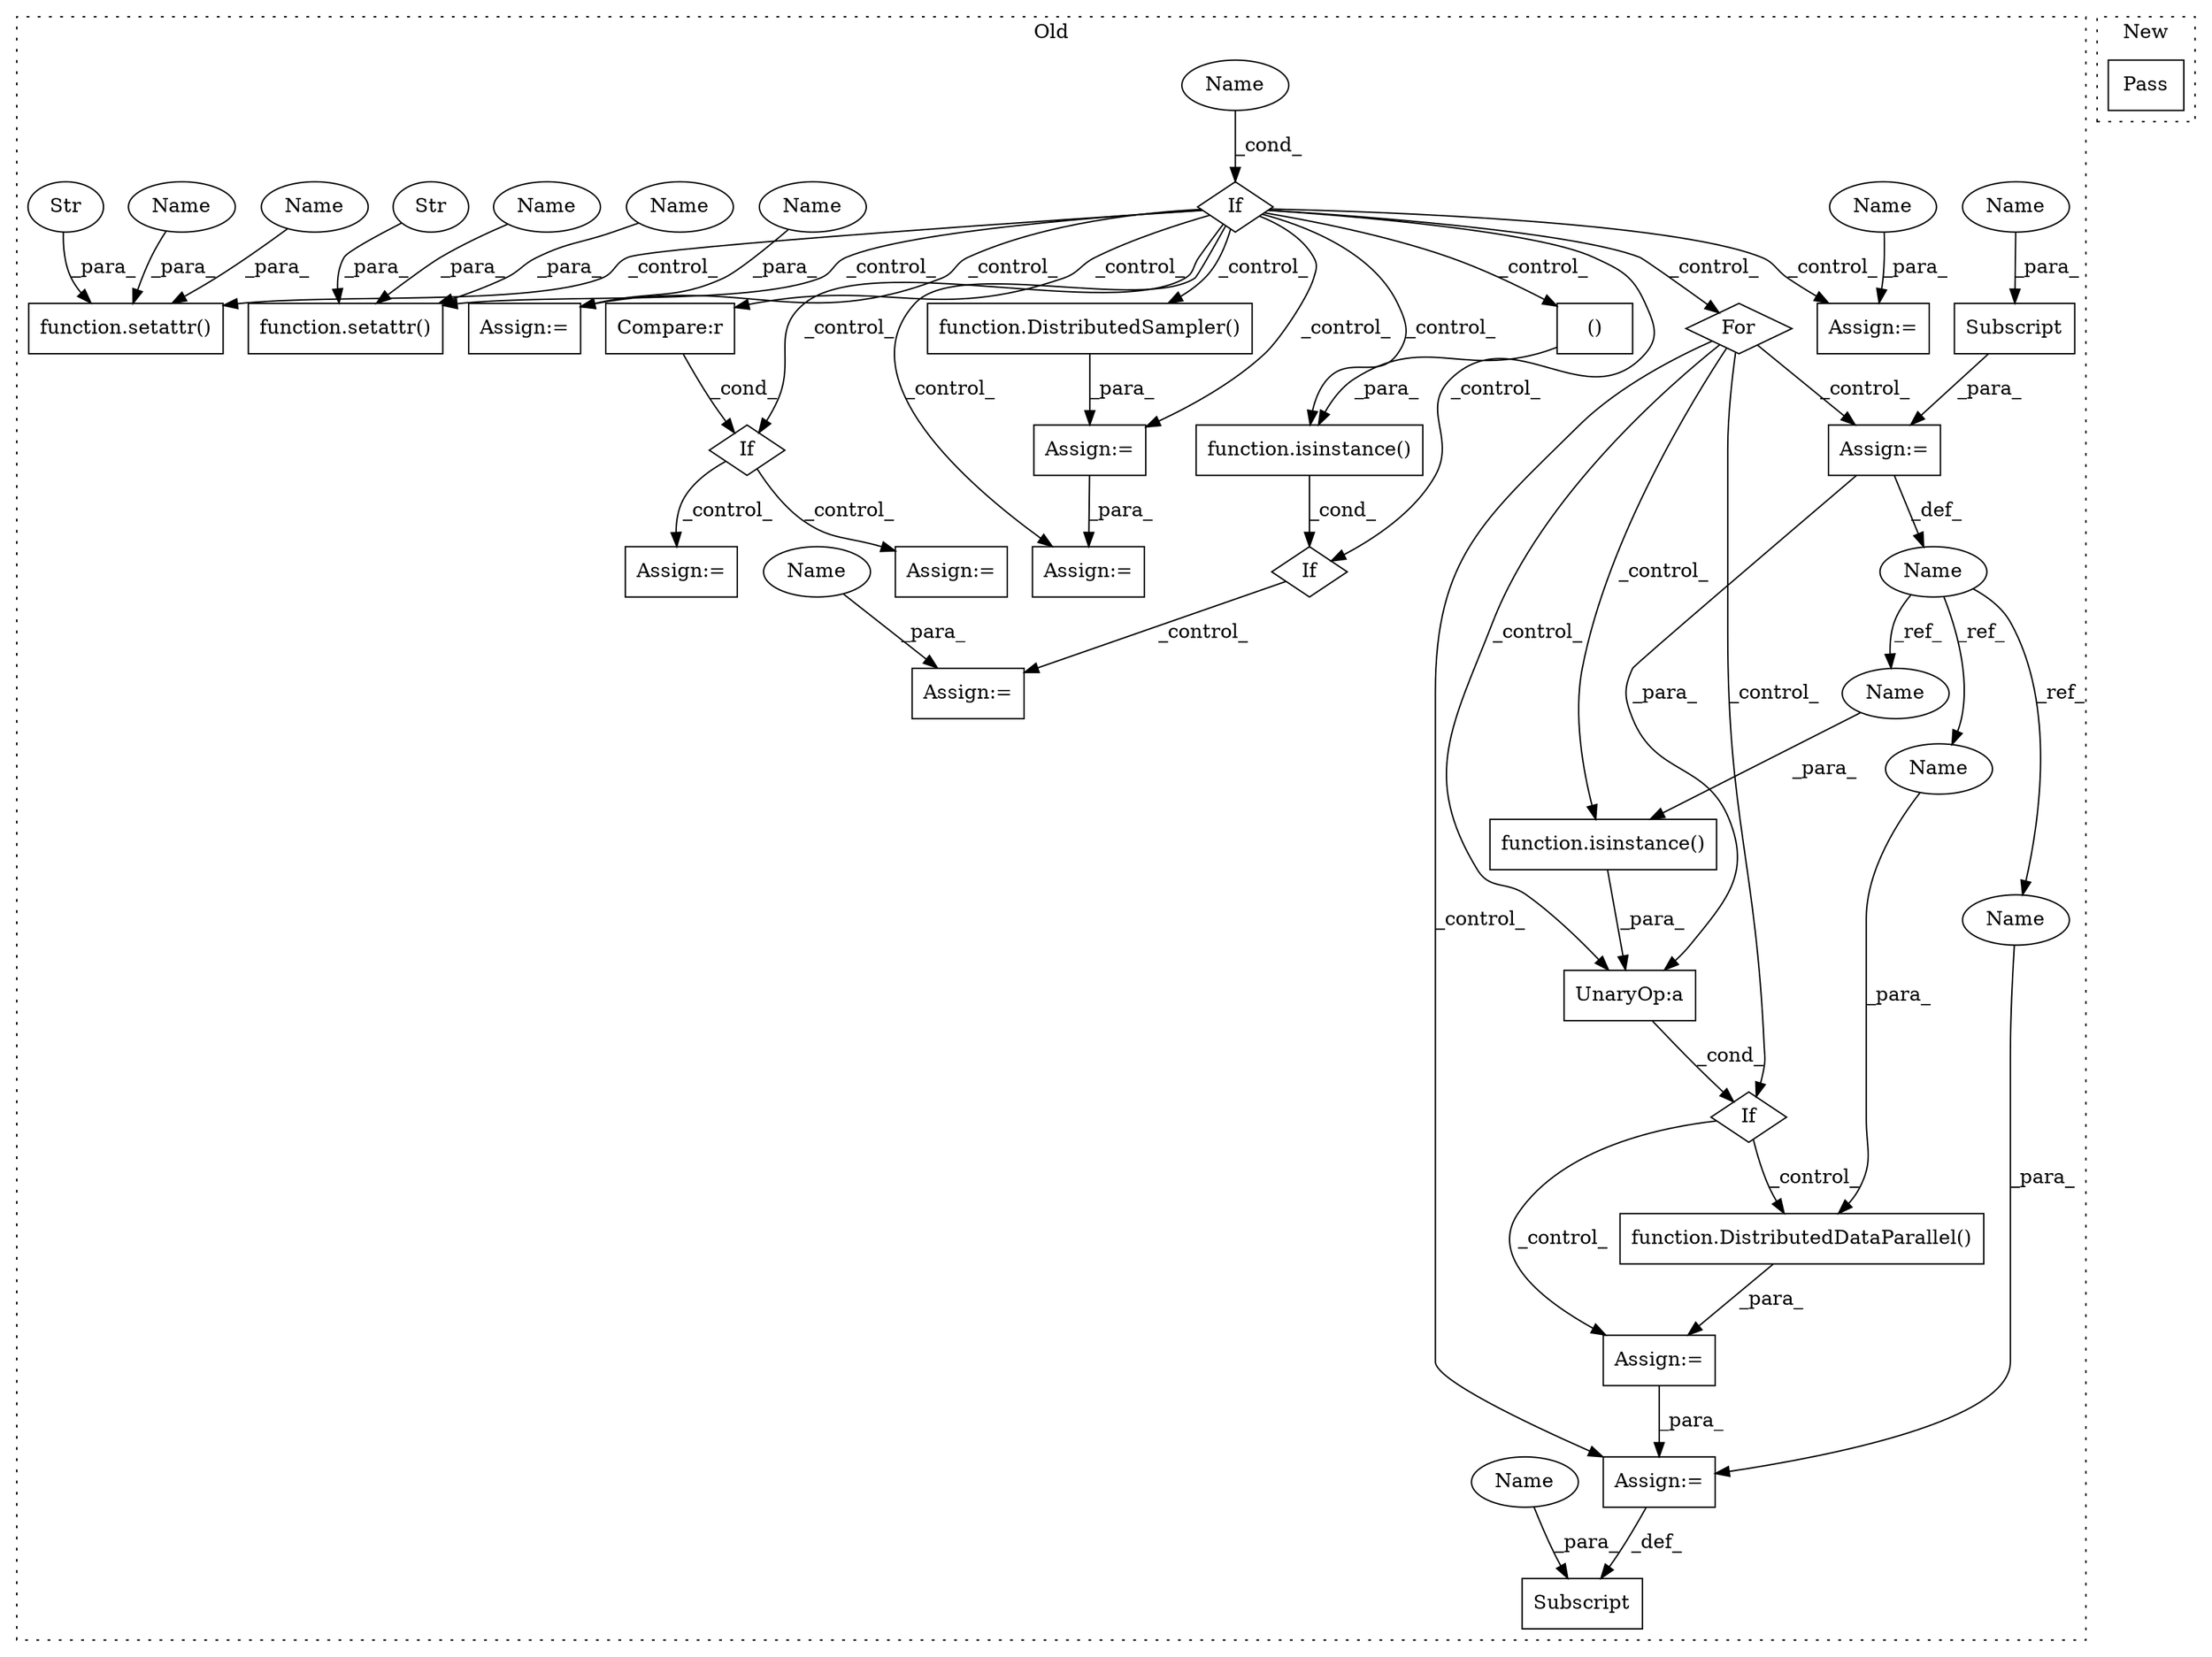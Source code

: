 digraph G {
subgraph cluster0 {
1 [label="function.isinstance()" a="75" s="20507,20548" l="11,1" shape="box"];
3 [label="If" a="96" s="20500" l="3" shape="diamond"];
4 [label="Assign:=" a="68" s="20576" l="3" shape="box"];
5 [label="Name" a="87" s="20165" l="12" shape="ellipse"];
6 [label="If" a="96" s="21104" l="3" shape="diamond"];
7 [label="For" a="107" s="20415,20439" l="4,18" shape="diamond"];
8 [label="Assign:=" a="68" s="21191" l="3" shape="box"];
9 [label="Assign:=" a="68" s="21218" l="3" shape="box"];
10 [label="Assign:=" a="68" s="21409" l="3" shape="box"];
11 [label="()" a="54" s="21141" l="23" shape="box"];
12 [label="If" a="96" s="20162" l="3" shape="diamond"];
13 [label="UnaryOp:a" a="61" s="20503" l="46" shape="box"];
14 [label="If" a="96" s="20910" l="3" shape="diamond"];
15 [label="Subscript" a="63" s="20789,0" l="18,0" shape="box"];
16 [label="Compare:r" a="40" s="20913" l="32" shape="box"];
17 [label="function.setattr()" a="75" s="20829,20896" l="8,1" shape="box"];
18 [label="Str" a="66" s="20845" l="44" shape="ellipse"];
19 [label="function.setattr()" a="75" s="21477,21543" l="8,1" shape="box"];
20 [label="Str" a="66" s="21493" l="44" shape="ellipse"];
21 [label="Assign:=" a="68" s="21083" l="3" shape="box"];
22 [label="Name" a="87" s="20457" l="5" shape="ellipse"];
23 [label="Assign:=" a="68" s="20807" l="3" shape="box"];
24 [label="Subscript" a="63" s="20465,0" l="18,0" shape="box"];
25 [label="function.DistributedDataParallel()" a="75" s="20579,20608" l="24,164" shape="box"];
26 [label="function.isinstance()" a="75" s="21107,21165" l="11,1" shape="box"];
27 [label="function.DistributedSampler()" a="75" s="21221,21254" l="19,128" shape="box"];
28 [label="Assign:=" a="68" s="20462" l="3" shape="box"];
29 [label="Assign:=" a="68" s="20973" l="3" shape="box"];
30 [label="Assign:=" a="68" s="21046" l="3" shape="box"];
31 [label="Assign:=" a="68" s="21457" l="3" shape="box"];
32 [label="Name" a="87" s="20837" l="6" shape="ellipse"];
33 [label="Name" a="87" s="21485" l="6" shape="ellipse"];
34 [label="Name" a="87" s="20518" l="5" shape="ellipse"];
35 [label="Name" a="87" s="20603" l="5" shape="ellipse"];
36 [label="Name" a="87" s="20810" l="5" shape="ellipse"];
37 [label="Name" a="87" s="20481" l="1" shape="ellipse"];
38 [label="Name" a="87" s="20805" l="1" shape="ellipse"];
39 [label="Name" a="87" s="21194" l="4" shape="ellipse"];
40 [label="Name" a="87" s="21460" l="4" shape="ellipse"];
41 [label="Name" a="87" s="21539" l="4" shape="ellipse"];
42 [label="Name" a="87" s="21086" l="5" shape="ellipse"];
43 [label="Name" a="87" s="20891" l="5" shape="ellipse"];
label = "Old";
style="dotted";
}
subgraph cluster1 {
2 [label="Pass" a="62" s="20120" l="4" shape="box"];
label = "New";
style="dotted";
}
1 -> 13 [label="_para_"];
3 -> 4 [label="_control_"];
3 -> 25 [label="_control_"];
4 -> 23 [label="_para_"];
5 -> 12 [label="_cond_"];
6 -> 8 [label="_control_"];
7 -> 23 [label="_control_"];
7 -> 1 [label="_control_"];
7 -> 28 [label="_control_"];
7 -> 3 [label="_control_"];
7 -> 13 [label="_control_"];
9 -> 10 [label="_para_"];
11 -> 26 [label="_para_"];
12 -> 14 [label="_control_"];
12 -> 17 [label="_control_"];
12 -> 26 [label="_control_"];
12 -> 11 [label="_control_"];
12 -> 10 [label="_control_"];
12 -> 7 [label="_control_"];
12 -> 21 [label="_control_"];
12 -> 31 [label="_control_"];
12 -> 6 [label="_control_"];
12 -> 16 [label="_control_"];
12 -> 27 [label="_control_"];
12 -> 19 [label="_control_"];
12 -> 9 [label="_control_"];
13 -> 3 [label="_cond_"];
14 -> 30 [label="_control_"];
14 -> 29 [label="_control_"];
16 -> 14 [label="_cond_"];
18 -> 17 [label="_para_"];
20 -> 19 [label="_para_"];
22 -> 35 [label="_ref_"];
22 -> 34 [label="_ref_"];
22 -> 36 [label="_ref_"];
23 -> 15 [label="_def_"];
24 -> 28 [label="_para_"];
25 -> 4 [label="_para_"];
26 -> 6 [label="_cond_"];
27 -> 9 [label="_para_"];
28 -> 22 [label="_def_"];
28 -> 13 [label="_para_"];
32 -> 17 [label="_para_"];
33 -> 19 [label="_para_"];
34 -> 1 [label="_para_"];
35 -> 25 [label="_para_"];
36 -> 23 [label="_para_"];
37 -> 24 [label="_para_"];
38 -> 15 [label="_para_"];
39 -> 8 [label="_para_"];
40 -> 31 [label="_para_"];
41 -> 19 [label="_para_"];
42 -> 21 [label="_para_"];
43 -> 17 [label="_para_"];
}